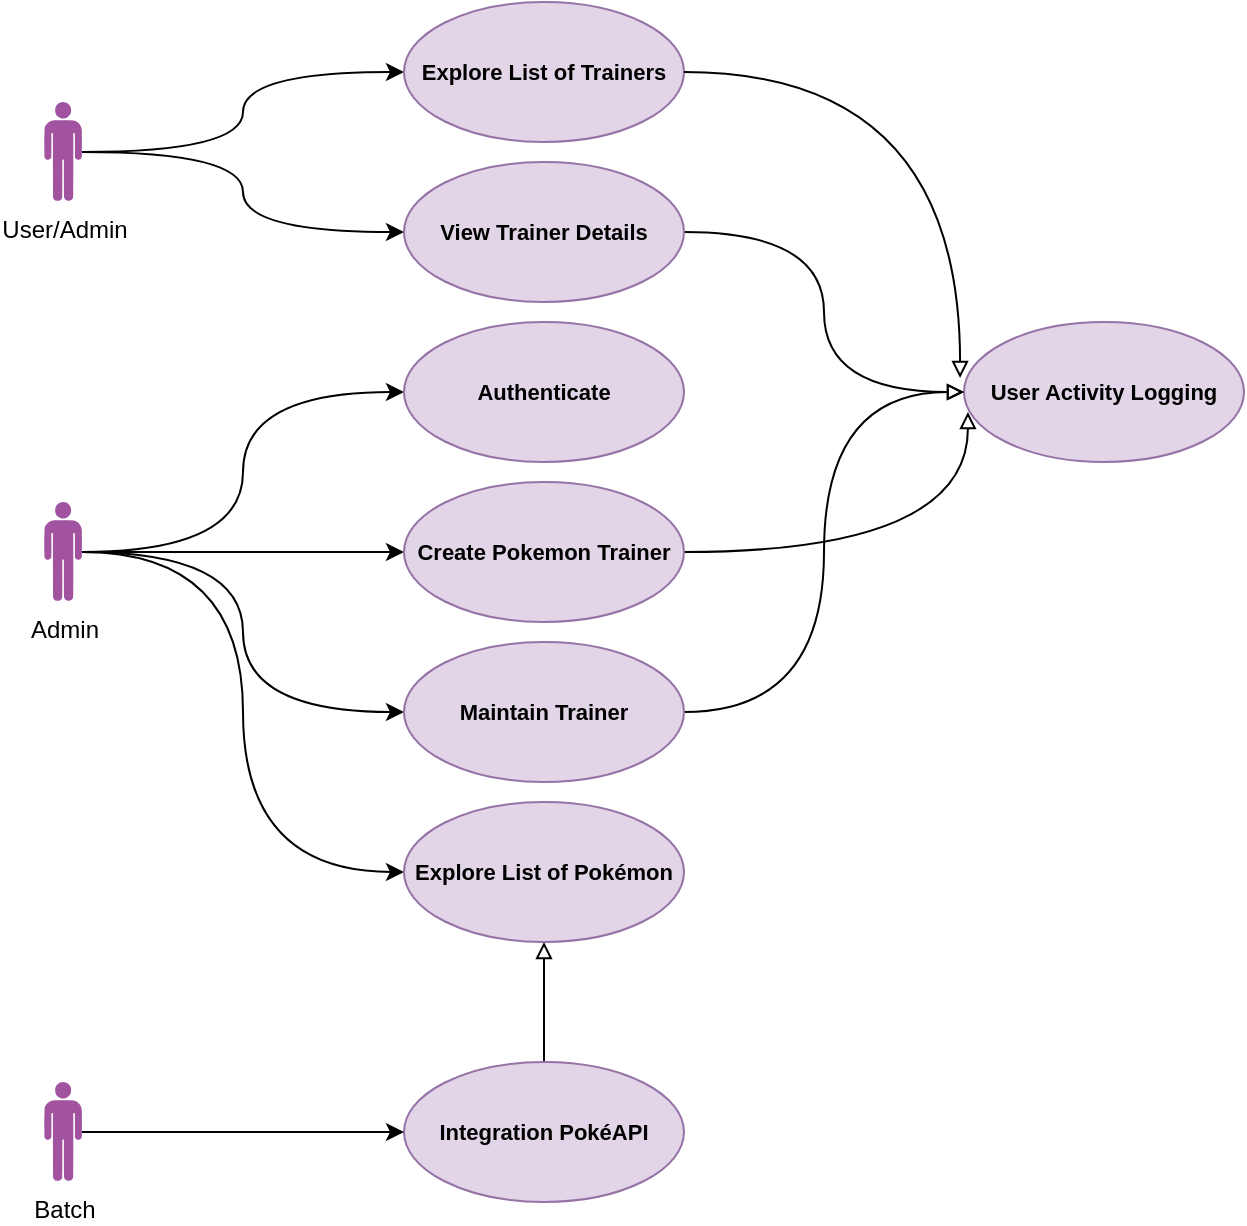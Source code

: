 <mxfile version="22.0.8" type="github">
  <diagram name="Página-1" id="tvlRUHr3YU1T_PC4-LcM">
    <mxGraphModel dx="2074" dy="774" grid="1" gridSize="10" guides="1" tooltips="1" connect="1" arrows="1" fold="1" page="1" pageScale="1" pageWidth="827" pageHeight="1169" math="0" shadow="0">
      <root>
        <mxCell id="0" />
        <mxCell id="1" parent="0" />
        <mxCell id="iYVBo_C0pQIE1ahdV7An-11" style="edgeStyle=orthogonalEdgeStyle;orthogonalLoop=1;jettySize=auto;html=1;entryX=0;entryY=0.5;entryDx=0;entryDy=0;curved=1;" parent="1" source="iYVBo_C0pQIE1ahdV7An-1" target="iYVBo_C0pQIE1ahdV7An-9" edge="1">
          <mxGeometry relative="1" as="geometry" />
        </mxCell>
        <mxCell id="iYVBo_C0pQIE1ahdV7An-13" style="edgeStyle=orthogonalEdgeStyle;orthogonalLoop=1;jettySize=auto;html=1;entryX=0;entryY=0.5;entryDx=0;entryDy=0;curved=1;strokeColor=default;" parent="1" source="iYVBo_C0pQIE1ahdV7An-1" target="iYVBo_C0pQIE1ahdV7An-8" edge="1">
          <mxGeometry relative="1" as="geometry" />
        </mxCell>
        <mxCell id="iYVBo_C0pQIE1ahdV7An-1" value="User/Admin" style="verticalLabelPosition=bottom;sketch=0;html=1;fillColor=#A153A0;verticalAlign=top;align=center;pointerEvents=1;shape=mxgraph.cisco_safe.design.actor_2;" parent="1" vertex="1">
          <mxGeometry x="130" y="130" width="19" height="50" as="geometry" />
        </mxCell>
        <mxCell id="iYVBo_C0pQIE1ahdV7An-12" style="edgeStyle=orthogonalEdgeStyle;orthogonalLoop=1;jettySize=auto;html=1;entryX=0;entryY=0.5;entryDx=0;entryDy=0;curved=1;" parent="1" source="iYVBo_C0pQIE1ahdV7An-2" target="iYVBo_C0pQIE1ahdV7An-10" edge="1">
          <mxGeometry relative="1" as="geometry" />
        </mxCell>
        <mxCell id="iYVBo_C0pQIE1ahdV7An-14" style="edgeStyle=orthogonalEdgeStyle;orthogonalLoop=1;jettySize=auto;html=1;entryX=0;entryY=0.5;entryDx=0;entryDy=0;curved=1;" parent="1" source="iYVBo_C0pQIE1ahdV7An-2" target="iYVBo_C0pQIE1ahdV7An-7" edge="1">
          <mxGeometry relative="1" as="geometry" />
        </mxCell>
        <mxCell id="iYVBo_C0pQIE1ahdV7An-24" style="edgeStyle=orthogonalEdgeStyle;orthogonalLoop=1;jettySize=auto;html=1;entryX=0;entryY=0.5;entryDx=0;entryDy=0;curved=1;" parent="1" source="iYVBo_C0pQIE1ahdV7An-2" target="iYVBo_C0pQIE1ahdV7An-6" edge="1">
          <mxGeometry relative="1" as="geometry" />
        </mxCell>
        <mxCell id="iYVBo_C0pQIE1ahdV7An-26" style="edgeStyle=orthogonalEdgeStyle;orthogonalLoop=1;jettySize=auto;html=1;entryX=0;entryY=0.5;entryDx=0;entryDy=0;curved=1;" parent="1" source="iYVBo_C0pQIE1ahdV7An-2" target="iYVBo_C0pQIE1ahdV7An-25" edge="1">
          <mxGeometry relative="1" as="geometry" />
        </mxCell>
        <mxCell id="iYVBo_C0pQIE1ahdV7An-2" value="Admin" style="verticalLabelPosition=bottom;sketch=0;html=1;fillColor=#A153A0;verticalAlign=top;align=center;pointerEvents=1;shape=mxgraph.cisco_safe.design.actor_2;" parent="1" vertex="1">
          <mxGeometry x="130" y="330" width="19" height="50" as="geometry" />
        </mxCell>
        <mxCell id="iYVBo_C0pQIE1ahdV7An-27" style="edgeStyle=orthogonalEdgeStyle;orthogonalLoop=1;jettySize=auto;html=1;entryX=0.5;entryY=1;entryDx=0;entryDy=0;curved=1;endArrow=block;endFill=0;" parent="1" source="iYVBo_C0pQIE1ahdV7An-4" target="iYVBo_C0pQIE1ahdV7An-25" edge="1">
          <mxGeometry relative="1" as="geometry" />
        </mxCell>
        <mxCell id="iYVBo_C0pQIE1ahdV7An-4" value="&lt;font style=&quot;font-size: 11px;&quot;&gt;&lt;strong&gt;Integration PokéAPI&lt;/strong&gt;&lt;/font&gt;" style="ellipse;whiteSpace=wrap;html=1;fillColor=#e1d5e7;strokeColor=#9673a6;" parent="1" vertex="1">
          <mxGeometry x="310" y="610" width="140" height="70" as="geometry" />
        </mxCell>
        <mxCell id="iYVBo_C0pQIE1ahdV7An-5" value="&lt;font style=&quot;font-size: 11px;&quot;&gt;&lt;strong&gt;User Activity Logging&lt;/strong&gt;&lt;/font&gt;" style="ellipse;whiteSpace=wrap;html=1;fillColor=#e1d5e7;strokeColor=#9673a6;" parent="1" vertex="1">
          <mxGeometry x="590" y="240" width="140" height="70" as="geometry" />
        </mxCell>
        <mxCell id="iYVBo_C0pQIE1ahdV7An-18" style="edgeStyle=orthogonalEdgeStyle;orthogonalLoop=1;jettySize=auto;html=1;entryX=0;entryY=0.5;entryDx=0;entryDy=0;curved=1;endArrow=block;endFill=0;" parent="1" source="iYVBo_C0pQIE1ahdV7An-6" target="iYVBo_C0pQIE1ahdV7An-5" edge="1">
          <mxGeometry relative="1" as="geometry" />
        </mxCell>
        <mxCell id="iYVBo_C0pQIE1ahdV7An-6" value="&lt;font style=&quot;font-size: 11px;&quot;&gt;&lt;strong&gt;Maintain Trainer&lt;br&gt;&lt;/strong&gt;&lt;/font&gt;" style="ellipse;whiteSpace=wrap;html=1;fillColor=#e1d5e7;strokeColor=#9673a6;" parent="1" vertex="1">
          <mxGeometry x="310" y="400" width="140" height="70" as="geometry" />
        </mxCell>
        <mxCell id="iYVBo_C0pQIE1ahdV7An-7" value="&lt;font style=&quot;font-size: 11px;&quot;&gt;&lt;strong&gt;Authenticate&lt;br&gt;&lt;/strong&gt;&lt;/font&gt;" style="ellipse;whiteSpace=wrap;html=1;fillColor=#e1d5e7;strokeColor=#9673a6;" parent="1" vertex="1">
          <mxGeometry x="310" y="240" width="140" height="70" as="geometry" />
        </mxCell>
        <mxCell id="iYVBo_C0pQIE1ahdV7An-17" style="edgeStyle=orthogonalEdgeStyle;orthogonalLoop=1;jettySize=auto;html=1;curved=1;entryX=0;entryY=0.5;entryDx=0;entryDy=0;endArrow=block;endFill=0;" parent="1" source="iYVBo_C0pQIE1ahdV7An-8" target="iYVBo_C0pQIE1ahdV7An-5" edge="1">
          <mxGeometry relative="1" as="geometry" />
        </mxCell>
        <mxCell id="iYVBo_C0pQIE1ahdV7An-8" value="&lt;font style=&quot;font-size: 11px;&quot;&gt;&lt;strong&gt;View Trainer Details&lt;/strong&gt;&lt;/font&gt;" style="ellipse;whiteSpace=wrap;html=1;fillColor=#e1d5e7;strokeColor=#9673a6;" parent="1" vertex="1">
          <mxGeometry x="310" y="160" width="140" height="70" as="geometry" />
        </mxCell>
        <mxCell id="iYVBo_C0pQIE1ahdV7An-9" value="&lt;font size=&quot;1&quot;&gt;&lt;strong style=&quot;font-size: 11px;&quot;&gt;Explore List of Trainers&lt;/strong&gt;&lt;/font&gt;" style="ellipse;whiteSpace=wrap;html=1;fillColor=#e1d5e7;strokeColor=#9673a6;" parent="1" vertex="1">
          <mxGeometry x="310" y="80" width="140" height="70" as="geometry" />
        </mxCell>
        <mxCell id="iYVBo_C0pQIE1ahdV7An-19" style="edgeStyle=orthogonalEdgeStyle;orthogonalLoop=1;jettySize=auto;html=1;entryX=0.014;entryY=0.643;entryDx=0;entryDy=0;entryPerimeter=0;curved=1;endArrow=block;endFill=0;" parent="1" source="iYVBo_C0pQIE1ahdV7An-10" target="iYVBo_C0pQIE1ahdV7An-5" edge="1">
          <mxGeometry relative="1" as="geometry">
            <mxPoint x="610" y="300" as="targetPoint" />
          </mxGeometry>
        </mxCell>
        <mxCell id="iYVBo_C0pQIE1ahdV7An-10" value="&lt;font style=&quot;font-size: 11px;&quot;&gt;&lt;strong&gt;Create Pokemon Trainer &lt;br&gt;&lt;/strong&gt;&lt;/font&gt;" style="ellipse;whiteSpace=wrap;html=1;fillColor=#e1d5e7;strokeColor=#9673a6;" parent="1" vertex="1">
          <mxGeometry x="310" y="320" width="140" height="70" as="geometry" />
        </mxCell>
        <mxCell id="iYVBo_C0pQIE1ahdV7An-16" style="edgeStyle=orthogonalEdgeStyle;orthogonalLoop=1;jettySize=auto;html=1;curved=1;entryX=-0.014;entryY=0.4;entryDx=0;entryDy=0;entryPerimeter=0;endArrow=block;endFill=0;" parent="1" source="iYVBo_C0pQIE1ahdV7An-9" target="iYVBo_C0pQIE1ahdV7An-5" edge="1">
          <mxGeometry relative="1" as="geometry">
            <mxPoint x="600" y="260" as="targetPoint" />
          </mxGeometry>
        </mxCell>
        <mxCell id="iYVBo_C0pQIE1ahdV7An-22" style="edgeStyle=orthogonalEdgeStyle;orthogonalLoop=1;jettySize=auto;html=1;curved=1;" parent="1" source="iYVBo_C0pQIE1ahdV7An-21" target="iYVBo_C0pQIE1ahdV7An-4" edge="1">
          <mxGeometry relative="1" as="geometry" />
        </mxCell>
        <mxCell id="iYVBo_C0pQIE1ahdV7An-21" value="Batch" style="verticalLabelPosition=bottom;sketch=0;html=1;fillColor=#A153A0;verticalAlign=top;align=center;pointerEvents=1;shape=mxgraph.cisco_safe.design.actor_2;" parent="1" vertex="1">
          <mxGeometry x="130" y="620" width="19" height="50" as="geometry" />
        </mxCell>
        <mxCell id="iYVBo_C0pQIE1ahdV7An-25" value="&lt;font size=&quot;1&quot;&gt;&lt;strong style=&quot;font-size: 11px;&quot;&gt;Explore List of Pokémon&lt;/strong&gt;&lt;/font&gt;" style="ellipse;whiteSpace=wrap;html=1;fillColor=#e1d5e7;strokeColor=#9673a6;" parent="1" vertex="1">
          <mxGeometry x="310" y="480" width="140" height="70" as="geometry" />
        </mxCell>
      </root>
    </mxGraphModel>
  </diagram>
</mxfile>

